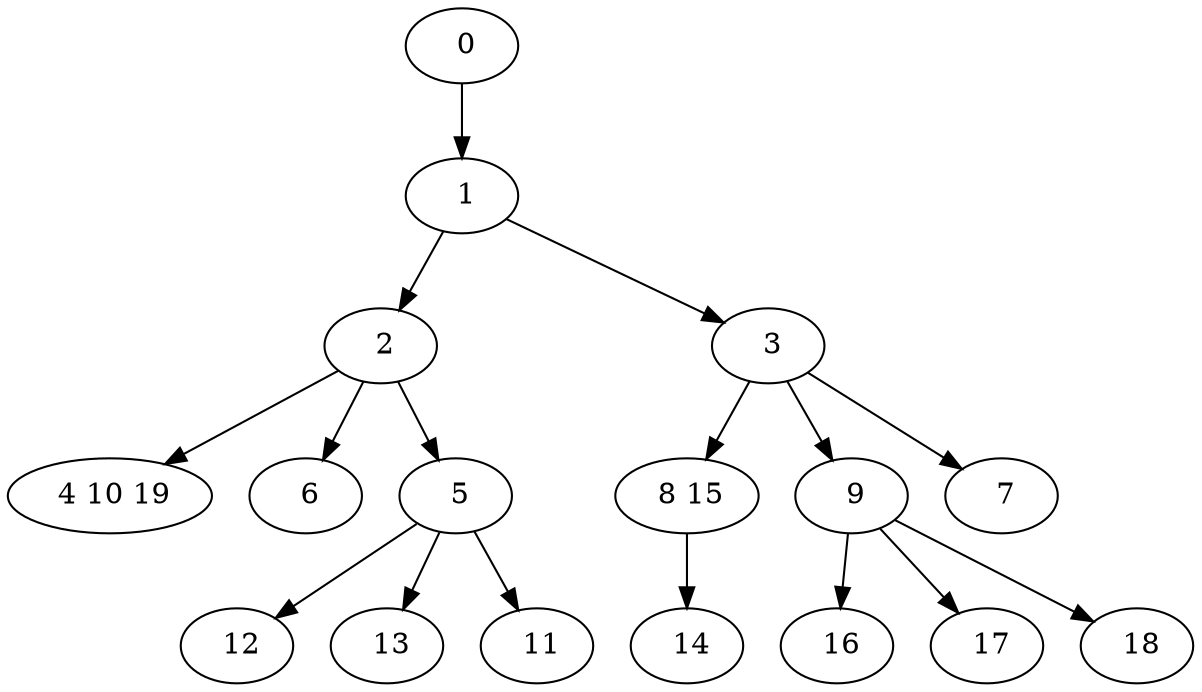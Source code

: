 digraph mytree {
" 0" -> " 1";
" 1" -> " 2";
" 1" -> " 3";
" 2" -> " 4 10 19";
" 2" -> " 6";
" 2" -> " 5";
" 3" -> " 8 15";
" 3" -> " 9";
" 3" -> " 7";
" 4 10 19";
" 6";
" 12";
" 8 15" -> " 14";
" 9" -> " 16";
" 9" -> " 17";
" 9" -> " 18";
" 5" -> " 12";
" 5" -> " 13";
" 5" -> " 11";
" 13";
" 11";
" 14";
" 16";
" 17";
" 18";
" 7";
}
